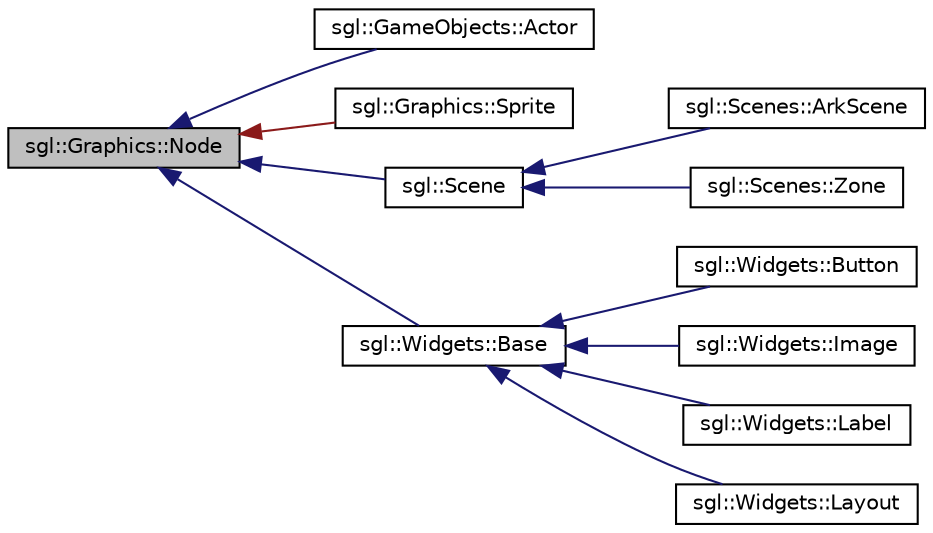 digraph "sgl::Graphics::Node"
{
 // INTERACTIVE_SVG=YES
 // LATEX_PDF_SIZE
  edge [fontname="Helvetica",fontsize="10",labelfontname="Helvetica",labelfontsize="10"];
  node [fontname="Helvetica",fontsize="10",shape=record];
  rankdir="LR";
  Node1 [label="sgl::Graphics::Node",height=0.2,width=0.4,color="black", fillcolor="grey75", style="filled", fontcolor="black",tooltip="Abstract base class for a scene graph node."];
  Node1 -> Node2 [dir="back",color="midnightblue",fontsize="10",style="solid",fontname="Helvetica"];
  Node2 [label="sgl::GameObjects::Actor",height=0.2,width=0.4,color="black", fillcolor="white", style="filled",URL="$d0/d68/classsgl_1_1GameObjects_1_1Actor.html",tooltip="A class to represent updatable, renderable and event receiving entities."];
  Node1 -> Node3 [dir="back",color="firebrick4",fontsize="10",style="solid",fontname="Helvetica"];
  Node3 [label="sgl::Graphics::Sprite",height=0.2,width=0.4,color="black", fillcolor="white", style="filled",URL="$d1/dbf/classsgl_1_1Graphics_1_1Sprite.html",tooltip=" "];
  Node1 -> Node4 [dir="back",color="midnightblue",fontsize="10",style="solid",fontname="Helvetica"];
  Node4 [label="sgl::Scene",height=0.2,width=0.4,color="black", fillcolor="white", style="filled",URL="$d8/dcf/classsgl_1_1Scene.html",tooltip="Base class which every user scene must derive from."];
  Node4 -> Node5 [dir="back",color="midnightblue",fontsize="10",style="solid",fontname="Helvetica"];
  Node5 [label="sgl::Scenes::ArkScene",height=0.2,width=0.4,color="black", fillcolor="white", style="filled",URL="$dc/d24/classsgl_1_1Scenes_1_1ArkScene.html",tooltip="Define a scene scriptable through ArkScript."];
  Node4 -> Node6 [dir="back",color="midnightblue",fontsize="10",style="solid",fontname="Helvetica"];
  Node6 [label="sgl::Scenes::Zone",height=0.2,width=0.4,color="black", fillcolor="white", style="filled",URL="$d7/d29/classsgl_1_1Scenes_1_1Zone.html",tooltip="A scene handling zones and transitions on a tilemap."];
  Node1 -> Node7 [dir="back",color="midnightblue",fontsize="10",style="solid",fontname="Helvetica"];
  Node7 [label="sgl::Widgets::Base",height=0.2,width=0.4,color="black", fillcolor="white", style="filled",URL="$d3/dd0/classsgl_1_1Widgets_1_1Base.html",tooltip="Base class for all widgets."];
  Node7 -> Node8 [dir="back",color="midnightblue",fontsize="10",style="solid",fontname="Helvetica"];
  Node8 [label="sgl::Widgets::Button",height=0.2,width=0.4,color="black", fillcolor="white", style="filled",URL="$dd/dcd/classsgl_1_1Widgets_1_1Button.html",tooltip="Basic button widget."];
  Node7 -> Node9 [dir="back",color="midnightblue",fontsize="10",style="solid",fontname="Helvetica"];
  Node9 [label="sgl::Widgets::Image",height=0.2,width=0.4,color="black", fillcolor="white", style="filled",URL="$d5/dd4/classsgl_1_1Widgets_1_1Image.html",tooltip="Basic image widget."];
  Node7 -> Node10 [dir="back",color="midnightblue",fontsize="10",style="solid",fontname="Helvetica"];
  Node10 [label="sgl::Widgets::Label",height=0.2,width=0.4,color="black", fillcolor="white", style="filled",URL="$d0/d0f/classsgl_1_1Widgets_1_1Label.html",tooltip="Basic label widget, doesn't listen to events by default."];
  Node7 -> Node11 [dir="back",color="midnightblue",fontsize="10",style="solid",fontname="Helvetica"];
  Node11 [label="sgl::Widgets::Layout",height=0.2,width=0.4,color="black", fillcolor="white", style="filled",URL="$df/de0/classsgl_1_1Widgets_1_1Layout.html",tooltip="A collection of widgets working together, graphically united."];
}

